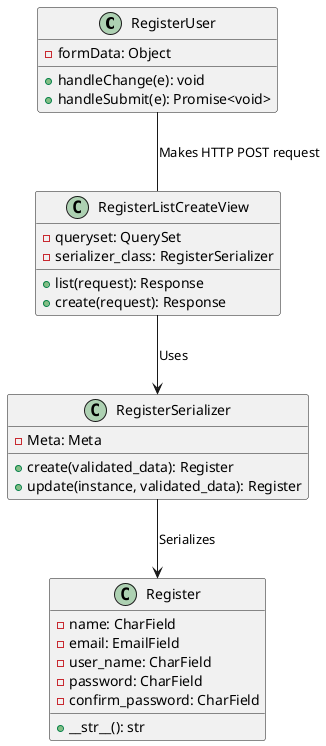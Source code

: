 @startuml ''

class "RegisterUser" as RegisterUserComponent {
    -formData: Object
    +handleChange(e): void
    +handleSubmit(e): Promise<void>
}

class "RegisterListCreateView" as RegisterView {
    -queryset: QuerySet
    -serializer_class: RegisterSerializer
    +list(request): Response
    +create(request): Response
}

class "RegisterSerializer" as RegisterSerializer {
    -Meta: Meta
    +create(validated_data): Register
    +update(instance, validated_data): Register
}

class "Register" as RegisterModel {
    -name: CharField
    -email: EmailField
    -user_name: CharField
    -password: CharField
    -confirm_password: CharField
    +__str__(): str
}

RegisterUserComponent -- RegisterView : Makes HTTP POST request
RegisterView --> RegisterSerializer : Uses
RegisterSerializer --> RegisterModel : Serializes

@enduml

